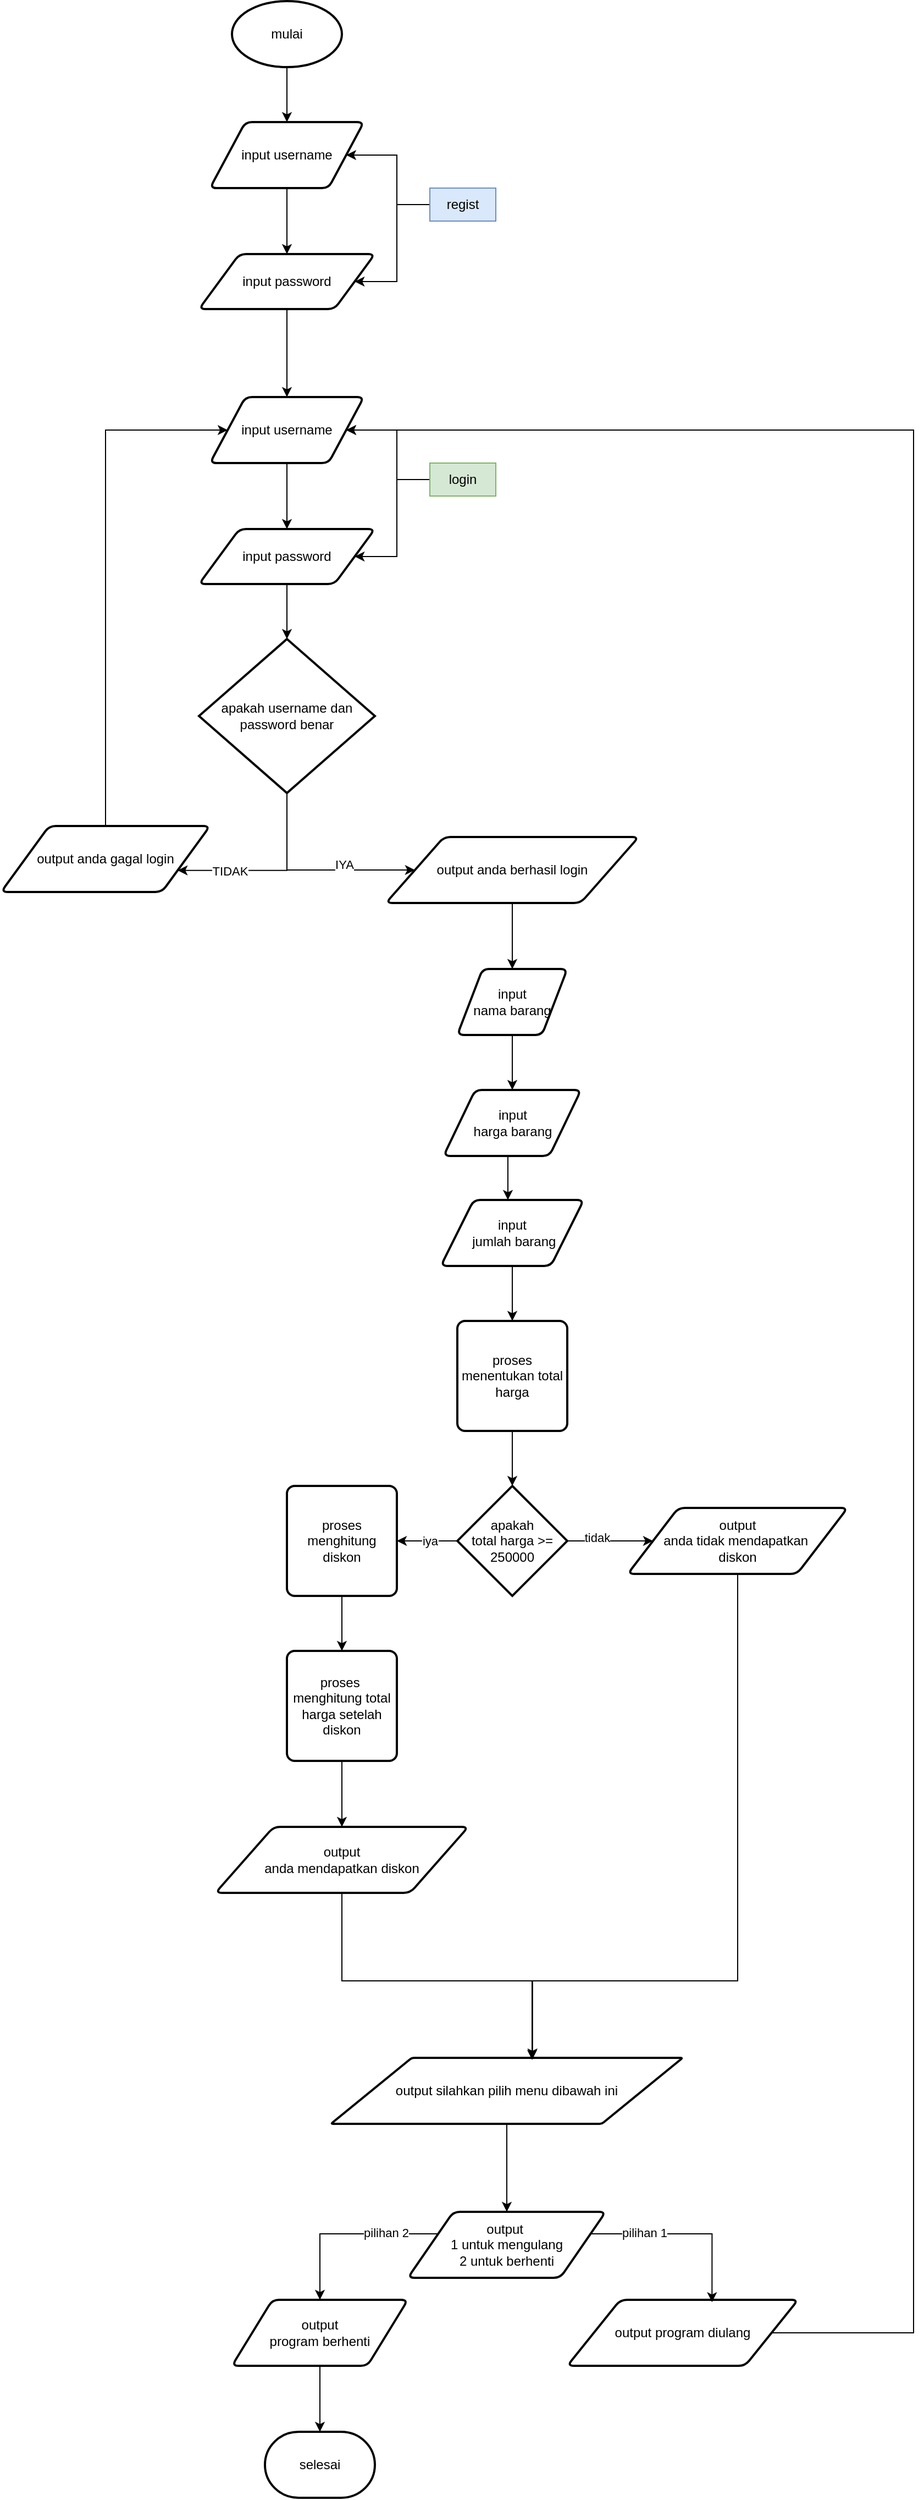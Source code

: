 <mxfile version="24.7.16">
  <diagram name="Page-1" id="lmnzhwiZiXyU43awiwLW">
    <mxGraphModel dx="4200" dy="2403" grid="1" gridSize="10" guides="1" tooltips="1" connect="1" arrows="1" fold="1" page="1" pageScale="1" pageWidth="850" pageHeight="1100" math="0" shadow="0">
      <root>
        <mxCell id="0" />
        <mxCell id="1" parent="0" />
        <mxCell id="OFP0CZF55RK4qGKGHeyL-8" value="" style="edgeStyle=orthogonalEdgeStyle;rounded=0;orthogonalLoop=1;jettySize=auto;html=1;" edge="1" parent="1" source="OFP0CZF55RK4qGKGHeyL-1" target="OFP0CZF55RK4qGKGHeyL-5">
          <mxGeometry relative="1" as="geometry" />
        </mxCell>
        <mxCell id="OFP0CZF55RK4qGKGHeyL-1" value="mulai" style="strokeWidth=2;html=1;shape=mxgraph.flowchart.start_1;whiteSpace=wrap;" vertex="1" parent="1">
          <mxGeometry x="370" y="20" width="100" height="60" as="geometry" />
        </mxCell>
        <mxCell id="OFP0CZF55RK4qGKGHeyL-9" value="" style="edgeStyle=orthogonalEdgeStyle;rounded=0;orthogonalLoop=1;jettySize=auto;html=1;" edge="1" parent="1" source="OFP0CZF55RK4qGKGHeyL-5" target="OFP0CZF55RK4qGKGHeyL-6">
          <mxGeometry relative="1" as="geometry" />
        </mxCell>
        <mxCell id="OFP0CZF55RK4qGKGHeyL-5" value="input username" style="shape=parallelogram;html=1;strokeWidth=2;perimeter=parallelogramPerimeter;whiteSpace=wrap;rounded=1;arcSize=12;size=0.23;" vertex="1" parent="1">
          <mxGeometry x="350" y="130" width="140" height="60" as="geometry" />
        </mxCell>
        <mxCell id="OFP0CZF55RK4qGKGHeyL-13" value="" style="edgeStyle=orthogonalEdgeStyle;rounded=0;orthogonalLoop=1;jettySize=auto;html=1;" edge="1" parent="1" source="OFP0CZF55RK4qGKGHeyL-6" target="OFP0CZF55RK4qGKGHeyL-10">
          <mxGeometry relative="1" as="geometry" />
        </mxCell>
        <mxCell id="OFP0CZF55RK4qGKGHeyL-6" value="input password" style="shape=parallelogram;html=1;strokeWidth=2;perimeter=parallelogramPerimeter;whiteSpace=wrap;rounded=1;arcSize=12;size=0.23;" vertex="1" parent="1">
          <mxGeometry x="340" y="250" width="160" height="50" as="geometry" />
        </mxCell>
        <mxCell id="OFP0CZF55RK4qGKGHeyL-14" value="" style="edgeStyle=orthogonalEdgeStyle;rounded=0;orthogonalLoop=1;jettySize=auto;html=1;" edge="1" parent="1" source="OFP0CZF55RK4qGKGHeyL-10" target="OFP0CZF55RK4qGKGHeyL-12">
          <mxGeometry relative="1" as="geometry" />
        </mxCell>
        <mxCell id="OFP0CZF55RK4qGKGHeyL-10" value="input username" style="shape=parallelogram;html=1;strokeWidth=2;perimeter=parallelogramPerimeter;whiteSpace=wrap;rounded=1;arcSize=12;size=0.23;" vertex="1" parent="1">
          <mxGeometry x="350" y="380" width="140" height="60" as="geometry" />
        </mxCell>
        <mxCell id="OFP0CZF55RK4qGKGHeyL-25" value="" style="edgeStyle=orthogonalEdgeStyle;rounded=0;orthogonalLoop=1;jettySize=auto;html=1;" edge="1" parent="1" source="OFP0CZF55RK4qGKGHeyL-12" target="OFP0CZF55RK4qGKGHeyL-24">
          <mxGeometry relative="1" as="geometry" />
        </mxCell>
        <mxCell id="OFP0CZF55RK4qGKGHeyL-12" value="input password" style="shape=parallelogram;html=1;strokeWidth=2;perimeter=parallelogramPerimeter;whiteSpace=wrap;rounded=1;arcSize=12;size=0.23;" vertex="1" parent="1">
          <mxGeometry x="340" y="500" width="160" height="50" as="geometry" />
        </mxCell>
        <mxCell id="OFP0CZF55RK4qGKGHeyL-17" style="edgeStyle=orthogonalEdgeStyle;rounded=0;orthogonalLoop=1;jettySize=auto;html=1;entryX=1;entryY=0.5;entryDx=0;entryDy=0;" edge="1" parent="1" source="OFP0CZF55RK4qGKGHeyL-15" target="OFP0CZF55RK4qGKGHeyL-5">
          <mxGeometry relative="1" as="geometry" />
        </mxCell>
        <mxCell id="OFP0CZF55RK4qGKGHeyL-19" style="edgeStyle=orthogonalEdgeStyle;rounded=0;orthogonalLoop=1;jettySize=auto;html=1;entryX=1;entryY=0.5;entryDx=0;entryDy=0;" edge="1" parent="1" source="OFP0CZF55RK4qGKGHeyL-15" target="OFP0CZF55RK4qGKGHeyL-6">
          <mxGeometry relative="1" as="geometry">
            <Array as="points">
              <mxPoint x="520" y="205" />
              <mxPoint x="520" y="275" />
            </Array>
          </mxGeometry>
        </mxCell>
        <mxCell id="OFP0CZF55RK4qGKGHeyL-15" value="regist" style="text;strokeColor=#6c8ebf;align=center;fillColor=#dae8fc;html=1;verticalAlign=middle;whiteSpace=wrap;rounded=0;" vertex="1" parent="1">
          <mxGeometry x="550" y="190" width="60" height="30" as="geometry" />
        </mxCell>
        <mxCell id="OFP0CZF55RK4qGKGHeyL-21" style="edgeStyle=orthogonalEdgeStyle;rounded=0;orthogonalLoop=1;jettySize=auto;html=1;entryX=1;entryY=0.5;entryDx=0;entryDy=0;" edge="1" parent="1" source="OFP0CZF55RK4qGKGHeyL-20" target="OFP0CZF55RK4qGKGHeyL-10">
          <mxGeometry relative="1" as="geometry" />
        </mxCell>
        <mxCell id="OFP0CZF55RK4qGKGHeyL-23" style="edgeStyle=orthogonalEdgeStyle;rounded=0;orthogonalLoop=1;jettySize=auto;html=1;entryX=1;entryY=0.5;entryDx=0;entryDy=0;" edge="1" parent="1" source="OFP0CZF55RK4qGKGHeyL-20" target="OFP0CZF55RK4qGKGHeyL-12">
          <mxGeometry relative="1" as="geometry">
            <Array as="points">
              <mxPoint x="520" y="455" />
              <mxPoint x="520" y="525" />
            </Array>
          </mxGeometry>
        </mxCell>
        <mxCell id="OFP0CZF55RK4qGKGHeyL-20" value="login" style="text;strokeColor=#82b366;align=center;fillColor=#d5e8d4;html=1;verticalAlign=middle;whiteSpace=wrap;rounded=0;" vertex="1" parent="1">
          <mxGeometry x="550" y="440" width="60" height="30" as="geometry" />
        </mxCell>
        <mxCell id="OFP0CZF55RK4qGKGHeyL-29" style="edgeStyle=orthogonalEdgeStyle;rounded=0;orthogonalLoop=1;jettySize=auto;html=1;entryX=1;entryY=0.75;entryDx=0;entryDy=0;" edge="1" parent="1" source="OFP0CZF55RK4qGKGHeyL-24" target="OFP0CZF55RK4qGKGHeyL-26">
          <mxGeometry relative="1" as="geometry">
            <Array as="points">
              <mxPoint x="420" y="810" />
            </Array>
          </mxGeometry>
        </mxCell>
        <mxCell id="OFP0CZF55RK4qGKGHeyL-30" value="TIDAK" style="edgeLabel;html=1;align=center;verticalAlign=middle;resizable=0;points=[];" vertex="1" connectable="0" parent="OFP0CZF55RK4qGKGHeyL-29">
          <mxGeometry x="0.45" relative="1" as="geometry">
            <mxPoint as="offset" />
          </mxGeometry>
        </mxCell>
        <mxCell id="OFP0CZF55RK4qGKGHeyL-35" style="edgeStyle=orthogonalEdgeStyle;rounded=0;orthogonalLoop=1;jettySize=auto;html=1;entryX=0;entryY=0.5;entryDx=0;entryDy=0;" edge="1" parent="1" source="OFP0CZF55RK4qGKGHeyL-24" target="OFP0CZF55RK4qGKGHeyL-27">
          <mxGeometry relative="1" as="geometry">
            <Array as="points">
              <mxPoint x="420" y="810" />
            </Array>
          </mxGeometry>
        </mxCell>
        <mxCell id="OFP0CZF55RK4qGKGHeyL-36" value="IYA" style="edgeLabel;html=1;align=center;verticalAlign=middle;resizable=0;points=[];" vertex="1" connectable="0" parent="OFP0CZF55RK4qGKGHeyL-35">
          <mxGeometry x="0.31" y="5" relative="1" as="geometry">
            <mxPoint as="offset" />
          </mxGeometry>
        </mxCell>
        <mxCell id="OFP0CZF55RK4qGKGHeyL-24" value="apakah username dan password benar" style="strokeWidth=2;html=1;shape=mxgraph.flowchart.decision;whiteSpace=wrap;" vertex="1" parent="1">
          <mxGeometry x="340" y="600" width="160" height="140" as="geometry" />
        </mxCell>
        <mxCell id="OFP0CZF55RK4qGKGHeyL-28" style="edgeStyle=orthogonalEdgeStyle;rounded=0;orthogonalLoop=1;jettySize=auto;html=1;entryX=0;entryY=0.5;entryDx=0;entryDy=0;" edge="1" parent="1" source="OFP0CZF55RK4qGKGHeyL-26" target="OFP0CZF55RK4qGKGHeyL-10">
          <mxGeometry relative="1" as="geometry">
            <Array as="points">
              <mxPoint x="255" y="410" />
            </Array>
          </mxGeometry>
        </mxCell>
        <mxCell id="OFP0CZF55RK4qGKGHeyL-26" value="output anda gagal login" style="shape=parallelogram;html=1;strokeWidth=2;perimeter=parallelogramPerimeter;whiteSpace=wrap;rounded=1;arcSize=12;size=0.23;" vertex="1" parent="1">
          <mxGeometry x="160" y="770" width="190" height="60" as="geometry" />
        </mxCell>
        <mxCell id="OFP0CZF55RK4qGKGHeyL-40" value="" style="edgeStyle=orthogonalEdgeStyle;rounded=0;orthogonalLoop=1;jettySize=auto;html=1;" edge="1" parent="1" source="OFP0CZF55RK4qGKGHeyL-27" target="OFP0CZF55RK4qGKGHeyL-39">
          <mxGeometry relative="1" as="geometry" />
        </mxCell>
        <mxCell id="OFP0CZF55RK4qGKGHeyL-27" value="output anda berhasil login" style="shape=parallelogram;html=1;strokeWidth=2;perimeter=parallelogramPerimeter;whiteSpace=wrap;rounded=1;arcSize=12;size=0.23;" vertex="1" parent="1">
          <mxGeometry x="510" y="780" width="230" height="60" as="geometry" />
        </mxCell>
        <mxCell id="OFP0CZF55RK4qGKGHeyL-42" value="" style="edgeStyle=orthogonalEdgeStyle;rounded=0;orthogonalLoop=1;jettySize=auto;html=1;" edge="1" parent="1" target="OFP0CZF55RK4qGKGHeyL-38">
          <mxGeometry relative="1" as="geometry">
            <mxPoint x="620" y="1070" as="sourcePoint" />
            <Array as="points">
              <mxPoint x="621" y="1070" />
            </Array>
          </mxGeometry>
        </mxCell>
        <mxCell id="OFP0CZF55RK4qGKGHeyL-46" value="" style="edgeStyle=orthogonalEdgeStyle;rounded=0;orthogonalLoop=1;jettySize=auto;html=1;" edge="1" parent="1" source="OFP0CZF55RK4qGKGHeyL-38" target="OFP0CZF55RK4qGKGHeyL-45">
          <mxGeometry relative="1" as="geometry" />
        </mxCell>
        <mxCell id="OFP0CZF55RK4qGKGHeyL-38" value="input&lt;div&gt;&amp;nbsp;jumlah barang&lt;span style=&quot;background-color: initial; text-wrap: nowrap; color: rgba(0, 0, 0, 0); font-family: monospace; font-size: 0px; text-align: start;&quot;&gt;%3CmxGraphModel%3E%3Croot%3E%3CmxCell%20id%3D%220%22%2F%3E%3CmxCell%20id%3D%221%22%20parent%3D%220%22%2F%3E%3CmxCell%20id%3D%222%22%20value%3D%22regist%22%20style%3D%22text%3BstrokeColor%3D%236c8ebf%3Balign%3Dcenter%3BfillColor%3D%23dae8fc%3Bhtml%3D1%3BverticalAlign%3Dmiddle%3BwhiteSpace%3Dwrap%3Brounded%3D0%3B%22%20vertex%3D%221%22%20parent%3D%221%22%3E%3CmxGeometry%20x%3D%22550%22%20y%3D%22190%22%20width%3D%2260%22%20height%3D%2230%22%20as%3D%22geometry%22%2F%3E%3C%2FmxCell%3E%3C%2Froot%3E%3C%2FmxGraphModel%3E&lt;/span&gt;&lt;span style=&quot;background-color: initial; text-wrap: nowrap; color: rgba(0, 0, 0, 0); font-family: monospace; font-size: 0px; text-align: start;&quot;&gt;%3CmxGraphModel%3E%3Croot%3E%3CmxCell%20id%3D%220%22%2F%3E%3CmxCell%20id%3D%221%22%20parent%3D%220%22%2F%3E%3CmxCell%20id%3D%222%22%20value%3D%22regist%22%20style%3D%22text%3BstrokeColor%3D%236c8ebf%3Balign%3Dcenter%3BfillColor%3D%23dae8fc%3Bhtml%3D1%3BverticalAlign%3Dmiddle%3BwhiteSpace%3Dwrap%3Brounded%3D0%3B%22%20vertex%3D%221%22%20parent%3D%221%22%3E%3CmxGeometry%20x%3D%22550%22%20y%3D%22190%22%20width%3D%2260%22%20height%3D%2230%22%20as%3D%22geometry%22%2F%3E%3C%2FmxCell%3E%3C%2Froot%3E%3C%2FmxGraphModel%3E&lt;/span&gt;&lt;span style=&quot;background-color: initial; text-wrap: nowrap; color: rgba(0, 0, 0, 0); font-family: monospace; font-size: 0px; text-align: start;&quot;&gt;%3CmxGraphModel%3E%3Croot%3E%3CmxCell%20id%3D%220%22%2F%3E%3CmxCell%20id%3D%221%22%20parent%3D%220%22%2F%3E%3CmxCell%20id%3D%222%22%20value%3D%22regist%22%20style%3D%22text%3BstrokeColor%3D%236c8ebf%3Balign%3Dcenter%3BfillColor%3D%23dae8fc%3Bhtml%3D1%3BverticalAlign%3Dmiddle%3BwhiteSpace%3Dwrap%3Brounded%3D0%3B%22%20vertex%3D%221%22%20parent%3D%221%22%3E%3CmxGeometry%20x%3D%22550%22%20y%3D%22190%22%20width%3D%2260%22%20height%3D%2230%22%20as%3D%22geometry%22%2F%3E%3C%2FmxCell%3E%3C%2Froot%3E%3C%2FmxGraphModel%3E&lt;/span&gt;&lt;/div&gt;" style="shape=parallelogram;html=1;strokeWidth=2;perimeter=parallelogramPerimeter;whiteSpace=wrap;rounded=1;arcSize=12;size=0.23;" vertex="1" parent="1">
          <mxGeometry x="560" y="1110" width="130" height="60" as="geometry" />
        </mxCell>
        <mxCell id="OFP0CZF55RK4qGKGHeyL-44" value="" style="edgeStyle=orthogonalEdgeStyle;rounded=0;orthogonalLoop=1;jettySize=auto;html=1;" edge="1" parent="1" source="OFP0CZF55RK4qGKGHeyL-39" target="OFP0CZF55RK4qGKGHeyL-43">
          <mxGeometry relative="1" as="geometry" />
        </mxCell>
        <mxCell id="OFP0CZF55RK4qGKGHeyL-39" value="input&lt;div&gt;nama barang&lt;/div&gt;" style="shape=parallelogram;html=1;strokeWidth=2;perimeter=parallelogramPerimeter;whiteSpace=wrap;rounded=1;arcSize=12;size=0.23;" vertex="1" parent="1">
          <mxGeometry x="575" y="900" width="100" height="60" as="geometry" />
        </mxCell>
        <mxCell id="OFP0CZF55RK4qGKGHeyL-43" value="input&lt;div&gt;harga barang&lt;/div&gt;" style="shape=parallelogram;html=1;strokeWidth=2;perimeter=parallelogramPerimeter;whiteSpace=wrap;rounded=1;arcSize=12;size=0.23;" vertex="1" parent="1">
          <mxGeometry x="562.5" y="1010" width="125" height="60" as="geometry" />
        </mxCell>
        <mxCell id="OFP0CZF55RK4qGKGHeyL-53" value="" style="edgeStyle=orthogonalEdgeStyle;rounded=0;orthogonalLoop=1;jettySize=auto;html=1;" edge="1" parent="1" source="OFP0CZF55RK4qGKGHeyL-45" target="OFP0CZF55RK4qGKGHeyL-48">
          <mxGeometry relative="1" as="geometry" />
        </mxCell>
        <mxCell id="OFP0CZF55RK4qGKGHeyL-45" value="proses&lt;div&gt;menentukan total harga&lt;/div&gt;" style="rounded=1;whiteSpace=wrap;html=1;absoluteArcSize=1;arcSize=14;strokeWidth=2;" vertex="1" parent="1">
          <mxGeometry x="575" y="1220" width="100" height="100" as="geometry" />
        </mxCell>
        <mxCell id="OFP0CZF55RK4qGKGHeyL-55" value="" style="edgeStyle=orthogonalEdgeStyle;rounded=0;orthogonalLoop=1;jettySize=auto;html=1;" edge="1" parent="1" source="OFP0CZF55RK4qGKGHeyL-48" target="OFP0CZF55RK4qGKGHeyL-51">
          <mxGeometry relative="1" as="geometry" />
        </mxCell>
        <mxCell id="OFP0CZF55RK4qGKGHeyL-56" value="tidak" style="edgeLabel;html=1;align=center;verticalAlign=middle;resizable=0;points=[];" vertex="1" connectable="0" parent="OFP0CZF55RK4qGKGHeyL-55">
          <mxGeometry x="-0.324" y="3" relative="1" as="geometry">
            <mxPoint as="offset" />
          </mxGeometry>
        </mxCell>
        <mxCell id="OFP0CZF55RK4qGKGHeyL-60" value="" style="edgeStyle=orthogonalEdgeStyle;rounded=0;orthogonalLoop=1;jettySize=auto;html=1;" edge="1" parent="1" source="OFP0CZF55RK4qGKGHeyL-48" target="OFP0CZF55RK4qGKGHeyL-59">
          <mxGeometry relative="1" as="geometry" />
        </mxCell>
        <mxCell id="OFP0CZF55RK4qGKGHeyL-61" value="iya" style="edgeLabel;html=1;align=center;verticalAlign=middle;resizable=0;points=[];" vertex="1" connectable="0" parent="OFP0CZF55RK4qGKGHeyL-60">
          <mxGeometry x="-0.085" relative="1" as="geometry">
            <mxPoint as="offset" />
          </mxGeometry>
        </mxCell>
        <mxCell id="OFP0CZF55RK4qGKGHeyL-48" value="apakah&lt;div&gt;total harga &amp;gt;= 250000&lt;/div&gt;" style="strokeWidth=2;html=1;shape=mxgraph.flowchart.decision;whiteSpace=wrap;" vertex="1" parent="1">
          <mxGeometry x="575" y="1370" width="100" height="100" as="geometry" />
        </mxCell>
        <mxCell id="OFP0CZF55RK4qGKGHeyL-49" value="output&lt;div&gt;anda mendapatkan diskon&lt;/div&gt;" style="shape=parallelogram;html=1;strokeWidth=2;perimeter=parallelogramPerimeter;whiteSpace=wrap;rounded=1;arcSize=12;size=0.23;" vertex="1" parent="1">
          <mxGeometry x="355" y="1680" width="230" height="60" as="geometry" />
        </mxCell>
        <mxCell id="OFP0CZF55RK4qGKGHeyL-51" value="output&lt;div&gt;anda tidak mendapatkan&amp;nbsp;&lt;/div&gt;&lt;div&gt;diskon&lt;/div&gt;" style="shape=parallelogram;html=1;strokeWidth=2;perimeter=parallelogramPerimeter;whiteSpace=wrap;rounded=1;arcSize=12;size=0.23;" vertex="1" parent="1">
          <mxGeometry x="730" y="1390" width="200" height="60" as="geometry" />
        </mxCell>
        <mxCell id="OFP0CZF55RK4qGKGHeyL-63" value="" style="edgeStyle=orthogonalEdgeStyle;rounded=0;orthogonalLoop=1;jettySize=auto;html=1;" edge="1" parent="1" source="OFP0CZF55RK4qGKGHeyL-58" target="OFP0CZF55RK4qGKGHeyL-49">
          <mxGeometry relative="1" as="geometry" />
        </mxCell>
        <mxCell id="OFP0CZF55RK4qGKGHeyL-58" value="&lt;div&gt;proses&amp;nbsp;&lt;/div&gt;&lt;div&gt;menghitung total harga setelah diskon&lt;/div&gt;" style="rounded=1;whiteSpace=wrap;html=1;absoluteArcSize=1;arcSize=14;strokeWidth=2;" vertex="1" parent="1">
          <mxGeometry x="420" y="1520" width="100" height="100" as="geometry" />
        </mxCell>
        <mxCell id="OFP0CZF55RK4qGKGHeyL-62" value="" style="edgeStyle=orthogonalEdgeStyle;rounded=0;orthogonalLoop=1;jettySize=auto;html=1;" edge="1" parent="1" source="OFP0CZF55RK4qGKGHeyL-59" target="OFP0CZF55RK4qGKGHeyL-58">
          <mxGeometry relative="1" as="geometry" />
        </mxCell>
        <mxCell id="OFP0CZF55RK4qGKGHeyL-59" value="proses&lt;div&gt;menghitung diskon&lt;/div&gt;" style="rounded=1;whiteSpace=wrap;html=1;absoluteArcSize=1;arcSize=14;strokeWidth=2;" vertex="1" parent="1">
          <mxGeometry x="420" y="1370" width="100" height="100" as="geometry" />
        </mxCell>
        <mxCell id="OFP0CZF55RK4qGKGHeyL-70" value="" style="edgeStyle=orthogonalEdgeStyle;rounded=0;orthogonalLoop=1;jettySize=auto;html=1;" edge="1" parent="1" source="OFP0CZF55RK4qGKGHeyL-64" target="OFP0CZF55RK4qGKGHeyL-69">
          <mxGeometry relative="1" as="geometry" />
        </mxCell>
        <mxCell id="OFP0CZF55RK4qGKGHeyL-64" value="output silahkan pilih menu dibawah ini" style="shape=parallelogram;html=1;strokeWidth=2;perimeter=parallelogramPerimeter;whiteSpace=wrap;rounded=1;arcSize=4;size=0.23;" vertex="1" parent="1">
          <mxGeometry x="460" y="1890" width="320" height="60" as="geometry" />
        </mxCell>
        <mxCell id="OFP0CZF55RK4qGKGHeyL-65" style="edgeStyle=orthogonalEdgeStyle;rounded=0;orthogonalLoop=1;jettySize=auto;html=1;entryX=0.573;entryY=0.01;entryDx=0;entryDy=0;entryPerimeter=0;" edge="1" parent="1" source="OFP0CZF55RK4qGKGHeyL-49" target="OFP0CZF55RK4qGKGHeyL-64">
          <mxGeometry relative="1" as="geometry">
            <Array as="points">
              <mxPoint x="470" y="1820" />
              <mxPoint x="643" y="1820" />
            </Array>
          </mxGeometry>
        </mxCell>
        <mxCell id="OFP0CZF55RK4qGKGHeyL-68" style="edgeStyle=orthogonalEdgeStyle;rounded=0;orthogonalLoop=1;jettySize=auto;html=1;entryX=0.572;entryY=0.031;entryDx=0;entryDy=0;entryPerimeter=0;" edge="1" parent="1" source="OFP0CZF55RK4qGKGHeyL-51" target="OFP0CZF55RK4qGKGHeyL-64">
          <mxGeometry relative="1" as="geometry">
            <mxPoint x="650" y="1870" as="targetPoint" />
            <Array as="points">
              <mxPoint x="830" y="1820" />
              <mxPoint x="643" y="1820" />
            </Array>
          </mxGeometry>
        </mxCell>
        <mxCell id="OFP0CZF55RK4qGKGHeyL-75" style="edgeStyle=orthogonalEdgeStyle;rounded=0;orthogonalLoop=1;jettySize=auto;html=1;entryX=0.5;entryY=0;entryDx=0;entryDy=0;" edge="1" parent="1" source="OFP0CZF55RK4qGKGHeyL-69" target="OFP0CZF55RK4qGKGHeyL-71">
          <mxGeometry relative="1" as="geometry">
            <Array as="points">
              <mxPoint x="450" y="2050" />
            </Array>
          </mxGeometry>
        </mxCell>
        <mxCell id="OFP0CZF55RK4qGKGHeyL-78" value="pilihan 2" style="edgeLabel;html=1;align=center;verticalAlign=middle;resizable=0;points=[];" vertex="1" connectable="0" parent="OFP0CZF55RK4qGKGHeyL-75">
          <mxGeometry x="-0.428" y="-1" relative="1" as="geometry">
            <mxPoint as="offset" />
          </mxGeometry>
        </mxCell>
        <mxCell id="OFP0CZF55RK4qGKGHeyL-69" value="output&amp;nbsp;&lt;div&gt;1 untuk mengulang&lt;/div&gt;&lt;div&gt;2 untuk berhenti&lt;/div&gt;" style="shape=parallelogram;html=1;strokeWidth=2;perimeter=parallelogramPerimeter;whiteSpace=wrap;rounded=1;arcSize=12;size=0.23;" vertex="1" parent="1">
          <mxGeometry x="530" y="2030" width="180" height="60" as="geometry" />
        </mxCell>
        <mxCell id="OFP0CZF55RK4qGKGHeyL-77" value="" style="edgeStyle=orthogonalEdgeStyle;rounded=0;orthogonalLoop=1;jettySize=auto;html=1;" edge="1" parent="1" source="OFP0CZF55RK4qGKGHeyL-71" target="OFP0CZF55RK4qGKGHeyL-76">
          <mxGeometry relative="1" as="geometry" />
        </mxCell>
        <mxCell id="OFP0CZF55RK4qGKGHeyL-71" value="output&lt;div&gt;program berhenti&lt;/div&gt;" style="shape=parallelogram;html=1;strokeWidth=2;perimeter=parallelogramPerimeter;whiteSpace=wrap;rounded=1;arcSize=12;size=0.23;" vertex="1" parent="1">
          <mxGeometry x="370" y="2110" width="160" height="60" as="geometry" />
        </mxCell>
        <mxCell id="OFP0CZF55RK4qGKGHeyL-80" style="edgeStyle=orthogonalEdgeStyle;rounded=0;orthogonalLoop=1;jettySize=auto;html=1;entryX=1;entryY=0.5;entryDx=0;entryDy=0;" edge="1" parent="1" source="OFP0CZF55RK4qGKGHeyL-72" target="OFP0CZF55RK4qGKGHeyL-10">
          <mxGeometry relative="1" as="geometry">
            <mxPoint x="1130" y="420" as="targetPoint" />
            <Array as="points">
              <mxPoint x="990" y="2140" />
              <mxPoint x="990" y="410" />
            </Array>
          </mxGeometry>
        </mxCell>
        <mxCell id="OFP0CZF55RK4qGKGHeyL-72" value="output program diulang" style="shape=parallelogram;html=1;strokeWidth=2;perimeter=parallelogramPerimeter;whiteSpace=wrap;rounded=1;arcSize=12;size=0.23;" vertex="1" parent="1">
          <mxGeometry x="675" y="2110" width="210" height="60" as="geometry" />
        </mxCell>
        <mxCell id="OFP0CZF55RK4qGKGHeyL-74" style="edgeStyle=orthogonalEdgeStyle;rounded=0;orthogonalLoop=1;jettySize=auto;html=1;entryX=0.627;entryY=0.036;entryDx=0;entryDy=0;entryPerimeter=0;" edge="1" parent="1" source="OFP0CZF55RK4qGKGHeyL-69" target="OFP0CZF55RK4qGKGHeyL-72">
          <mxGeometry relative="1" as="geometry">
            <Array as="points">
              <mxPoint x="807" y="2050" />
            </Array>
          </mxGeometry>
        </mxCell>
        <mxCell id="OFP0CZF55RK4qGKGHeyL-79" value="pilihan 1" style="edgeLabel;html=1;align=center;verticalAlign=middle;resizable=0;points=[];" vertex="1" connectable="0" parent="OFP0CZF55RK4qGKGHeyL-74">
          <mxGeometry x="-0.436" y="1" relative="1" as="geometry">
            <mxPoint as="offset" />
          </mxGeometry>
        </mxCell>
        <mxCell id="OFP0CZF55RK4qGKGHeyL-76" value="selesai" style="strokeWidth=2;html=1;shape=mxgraph.flowchart.terminator;whiteSpace=wrap;" vertex="1" parent="1">
          <mxGeometry x="400" y="2230" width="100" height="60" as="geometry" />
        </mxCell>
      </root>
    </mxGraphModel>
  </diagram>
</mxfile>
